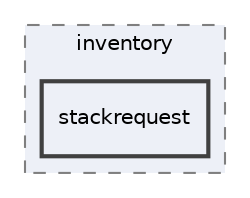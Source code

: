 digraph "stackrequest"
{
 // INTERACTIVE_SVG=YES
 // LATEX_PDF_SIZE
  edge [fontname="Helvetica",fontsize="10",labelfontname="Helvetica",labelfontsize="10"];
  node [fontname="Helvetica",fontsize="10",shape=record];
  compound=true
  subgraph clusterdir_726e1d057d028db5f6ccfa3c4388f5b5 {
    graph [ bgcolor="#edf0f7", pencolor="grey50", style="filled,dashed,", label="inventory", fontname="Helvetica", fontsize="10", URL="dir_726e1d057d028db5f6ccfa3c4388f5b5.html"]
  dir_66fd5caf0a2ac1d3add3d110dad92375 [shape=box, label="stackrequest", style="filled,bold,", fillcolor="#edf0f7", color="grey25", URL="dir_66fd5caf0a2ac1d3add3d110dad92375.html"];
  }
}
